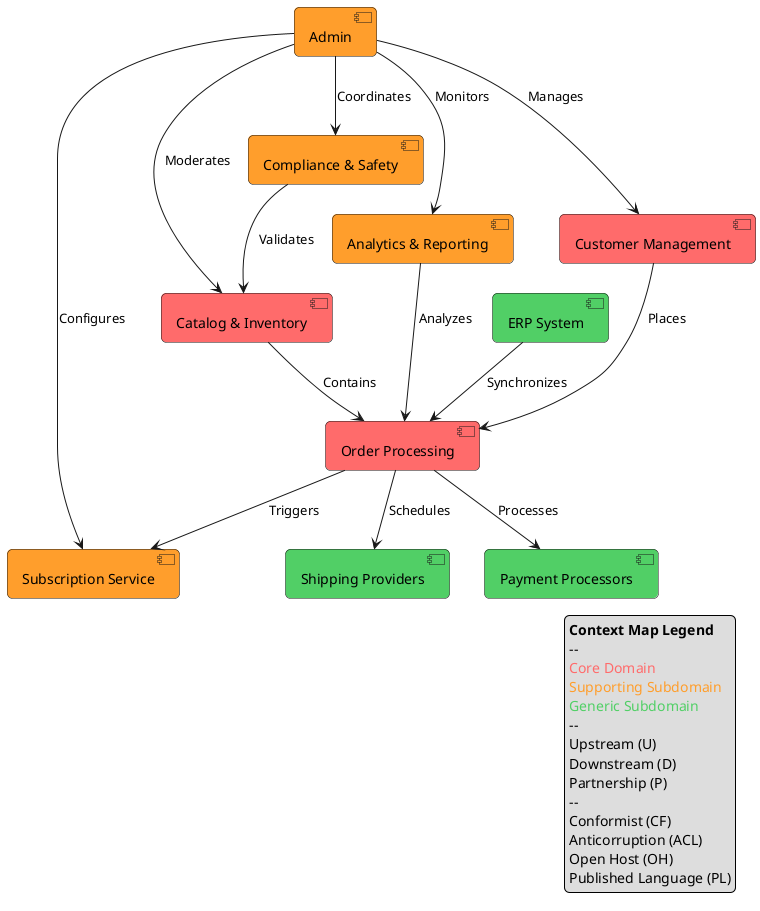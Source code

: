 @startuml EFI Context Map
top to bottom direction
skinparam componentStyle uml2
skinparam defaultFontName Arial
skinparam roundcorner 10
skinparam shadowing false

' Core Domains
component "Customer Management" as CustomerMgmt #ff6b6b
component "Catalog & Inventory" as Catalog #ff6b6b
component "Order Processing" as Order #ff6b6b

' Supporting Subdomains
component "Admin" as Admin #ff9e2c
component "Subscription Service" as Subscription #ff9e2c
component "Compliance & Safety" as Compliance #ff9e2c
component "Analytics & Reporting" as Analytics #ff9e2c

' Generic Subdomains
component "Payment Processors" as Payment #51cf66
component "Shipping Providers" as Shipping #51cf66
component "ERP System" as ERP #51cf66

' Relationships
CustomerMgmt --> Order : Places
Catalog --> Order : Contains
Order --> Subscription : Triggers
Order --> Payment : Processes
Order --> Shipping : Schedules
Compliance --> Catalog : Validates
Analytics --> Order : Analyzes
ERP --> Order : Synchronizes

' Admin Relationships
Admin --> CustomerMgmt : Manages
Admin --> Catalog : Moderates
Admin --> Compliance : Coordinates
Admin --> Subscription : Configures
Admin --> Analytics : Monitors

' Legend
legend right
  <b>Context Map Legend</b>
  --
  <color:#ff6b6b>Core Domain</color>
  <color:#ff9e2c>Supporting Subdomain</color>
  <color:#51cf66>Generic Subdomain</color>
  --
  Upstream (U)
  Downstream (D)
  Partnership (P)
  --
  Conformist (CF)
  Anticorruption (ACL)
  Open Host (OH)
  Published Language (PL)
end legend

@enduml
